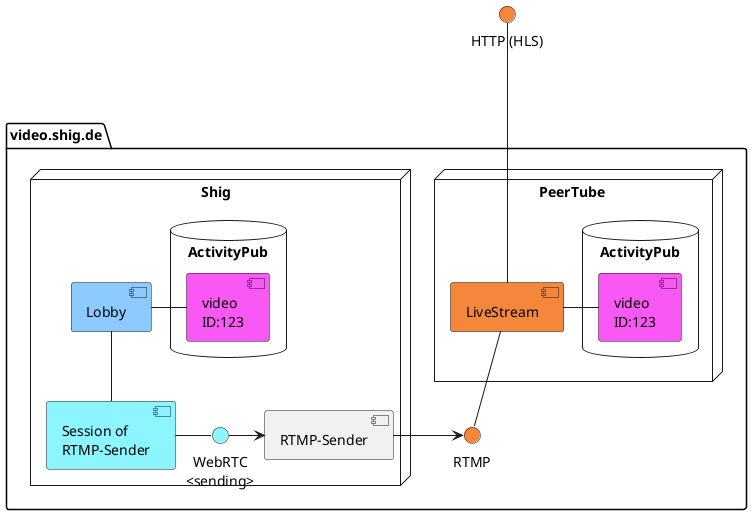 @startuml
'https://plantuml.com/component-diagram

interface "HTTP (HLS)" as HLS1 #f5873d

package video.shig.de {
    interface RTMP as RTMP1 #f5873d
    node "PeerTube " as PT1{
         database ActivityPub as A1{
              component "video\nID:123" as V1 #FA58F4
         }
        [LiveStream] as I1 #f5873d
        I1 - V1

    }

    node "Shig" as Shig1 {
        interface "  WebRTC\n<sending>" as WEBRTC3 #8df5ff
        [Lobby] as Lobby1 #8DCAFF
        [Session of\nRTMP-Sender] as Session2 #8df5ff

        database ActivityPub as A2{
              component "video\nID:123" as V2 #FA58F4
         }

        Lobby1 -- Session2
        [RTMP-Sender] as L1
        [Session2] - WEBRTC3
        WEBRTC3 -> L1
        V2 - Lobby1

    }
    I1 -- RTMP1
    L1 -> RTMP1
}

HLS1 --- I1



@enduml
